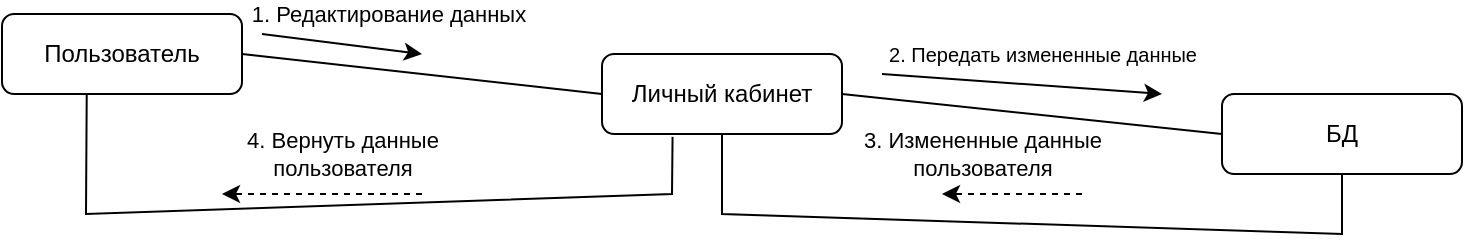 <mxfile version="22.1.2" type="device">
  <diagram id="Uz2lCjOqE84awHgINGU8" name="Страница — 1">
    <mxGraphModel dx="790" dy="390" grid="1" gridSize="10" guides="1" tooltips="1" connect="1" arrows="1" fold="1" page="1" pageScale="1" pageWidth="827" pageHeight="1169" math="0" shadow="0">
      <root>
        <mxCell id="0" />
        <mxCell id="1" parent="0" />
        <mxCell id="xnIb5Rqje61amGMcnZnn-7" value="Пользователь" style="rounded=1;whiteSpace=wrap;html=1;" vertex="1" parent="1">
          <mxGeometry x="40" y="120" width="120" height="40" as="geometry" />
        </mxCell>
        <mxCell id="xnIb5Rqje61amGMcnZnn-8" value="Личный кабинет" style="rounded=1;whiteSpace=wrap;html=1;" vertex="1" parent="1">
          <mxGeometry x="340" y="140" width="120" height="40" as="geometry" />
        </mxCell>
        <mxCell id="xnIb5Rqje61amGMcnZnn-9" value="БД" style="rounded=1;whiteSpace=wrap;html=1;" vertex="1" parent="1">
          <mxGeometry x="650" y="160" width="120" height="40" as="geometry" />
        </mxCell>
        <mxCell id="xnIb5Rqje61amGMcnZnn-14" value="" style="endArrow=classic;html=1;rounded=0;" edge="1" parent="1">
          <mxGeometry width="50" height="50" relative="1" as="geometry">
            <mxPoint x="170" y="130" as="sourcePoint" />
            <mxPoint x="250" y="140" as="targetPoint" />
            <Array as="points" />
          </mxGeometry>
        </mxCell>
        <mxCell id="xnIb5Rqje61amGMcnZnn-15" value="1. Редактирование данных" style="edgeLabel;html=1;align=center;verticalAlign=middle;resizable=0;points=[];" vertex="1" connectable="0" parent="xnIb5Rqje61amGMcnZnn-14">
          <mxGeometry x="-0.46" y="1" relative="1" as="geometry">
            <mxPoint x="41" y="-12" as="offset" />
          </mxGeometry>
        </mxCell>
        <mxCell id="xnIb5Rqje61amGMcnZnn-17" value="" style="endArrow=classic;html=1;rounded=0;" edge="1" parent="1">
          <mxGeometry width="50" height="50" relative="1" as="geometry">
            <mxPoint x="480" y="150" as="sourcePoint" />
            <mxPoint x="620" y="160" as="targetPoint" />
            <Array as="points" />
          </mxGeometry>
        </mxCell>
        <mxCell id="xnIb5Rqje61amGMcnZnn-18" value="&lt;font style=&quot;font-size: 10px;&quot;&gt;2. Передать измененные данные&lt;/font&gt;" style="edgeLabel;html=1;align=center;verticalAlign=middle;resizable=0;points=[];" vertex="1" connectable="0" parent="xnIb5Rqje61amGMcnZnn-17">
          <mxGeometry x="-0.46" y="1" relative="1" as="geometry">
            <mxPoint x="42" y="-12" as="offset" />
          </mxGeometry>
        </mxCell>
        <mxCell id="xnIb5Rqje61amGMcnZnn-20" value="" style="endArrow=classic;html=1;rounded=0;dashed=1;" edge="1" parent="1">
          <mxGeometry width="50" height="50" relative="1" as="geometry">
            <mxPoint x="250" y="210" as="sourcePoint" />
            <mxPoint x="150" y="210" as="targetPoint" />
            <Array as="points" />
          </mxGeometry>
        </mxCell>
        <mxCell id="xnIb5Rqje61amGMcnZnn-21" value="4. Вернуть данные&lt;br&gt;пользователя" style="edgeLabel;html=1;align=center;verticalAlign=middle;resizable=0;points=[];" vertex="1" connectable="0" parent="xnIb5Rqje61amGMcnZnn-20">
          <mxGeometry x="-0.46" y="1" relative="1" as="geometry">
            <mxPoint x="-13" y="-21" as="offset" />
          </mxGeometry>
        </mxCell>
        <mxCell id="xnIb5Rqje61amGMcnZnn-22" value="" style="endArrow=classic;html=1;rounded=0;dashed=1;" edge="1" parent="1">
          <mxGeometry width="50" height="50" relative="1" as="geometry">
            <mxPoint x="580" y="210" as="sourcePoint" />
            <mxPoint x="510" y="210" as="targetPoint" />
            <Array as="points" />
          </mxGeometry>
        </mxCell>
        <mxCell id="xnIb5Rqje61amGMcnZnn-23" value="3. Измененные данные &lt;br&gt;пользователя" style="edgeLabel;html=1;align=center;verticalAlign=middle;resizable=0;points=[];" vertex="1" connectable="0" parent="xnIb5Rqje61amGMcnZnn-22">
          <mxGeometry x="-0.46" y="1" relative="1" as="geometry">
            <mxPoint x="-31" y="-21" as="offset" />
          </mxGeometry>
        </mxCell>
        <mxCell id="xnIb5Rqje61amGMcnZnn-26" value="" style="endArrow=none;html=1;rounded=0;exitX=1;exitY=0.5;exitDx=0;exitDy=0;entryX=0;entryY=0.5;entryDx=0;entryDy=0;" edge="1" parent="1" source="xnIb5Rqje61amGMcnZnn-7" target="xnIb5Rqje61amGMcnZnn-8">
          <mxGeometry width="50" height="50" relative="1" as="geometry">
            <mxPoint x="260" y="150" as="sourcePoint" />
            <mxPoint x="310" y="100" as="targetPoint" />
          </mxGeometry>
        </mxCell>
        <mxCell id="xnIb5Rqje61amGMcnZnn-27" value="" style="endArrow=none;html=1;rounded=0;exitX=1;exitY=0.5;exitDx=0;exitDy=0;entryX=0;entryY=0.5;entryDx=0;entryDy=0;" edge="1" parent="1" source="xnIb5Rqje61amGMcnZnn-8" target="xnIb5Rqje61amGMcnZnn-9">
          <mxGeometry width="50" height="50" relative="1" as="geometry">
            <mxPoint x="260" y="150" as="sourcePoint" />
            <mxPoint x="310" y="100" as="targetPoint" />
          </mxGeometry>
        </mxCell>
        <mxCell id="xnIb5Rqje61amGMcnZnn-28" value="" style="endArrow=none;html=1;rounded=0;entryX=0.5;entryY=1;entryDx=0;entryDy=0;exitX=0.5;exitY=1;exitDx=0;exitDy=0;" edge="1" parent="1" source="xnIb5Rqje61amGMcnZnn-8" target="xnIb5Rqje61amGMcnZnn-9">
          <mxGeometry width="50" height="50" relative="1" as="geometry">
            <mxPoint x="380" y="230" as="sourcePoint" />
            <mxPoint x="430" y="180" as="targetPoint" />
            <Array as="points">
              <mxPoint x="400" y="220" />
              <mxPoint x="710" y="230" />
            </Array>
          </mxGeometry>
        </mxCell>
        <mxCell id="xnIb5Rqje61amGMcnZnn-29" value="" style="endArrow=none;html=1;rounded=0;entryX=0.294;entryY=1.036;entryDx=0;entryDy=0;entryPerimeter=0;exitX=0.353;exitY=1;exitDx=0;exitDy=0;exitPerimeter=0;" edge="1" parent="1" source="xnIb5Rqje61amGMcnZnn-7" target="xnIb5Rqje61amGMcnZnn-8">
          <mxGeometry width="50" height="50" relative="1" as="geometry">
            <mxPoint x="330" y="240" as="sourcePoint" />
            <mxPoint x="380" y="190" as="targetPoint" />
            <Array as="points">
              <mxPoint x="82" y="220" />
              <mxPoint x="375" y="210" />
            </Array>
          </mxGeometry>
        </mxCell>
      </root>
    </mxGraphModel>
  </diagram>
</mxfile>
